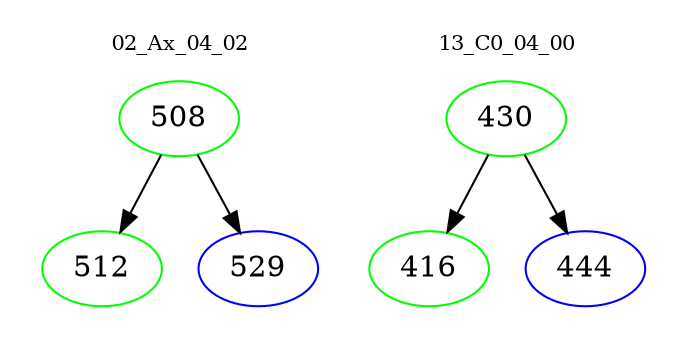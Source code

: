 digraph{
subgraph cluster_0 {
color = white
label = "02_Ax_04_02";
fontsize=10;
T0_508 [label="508", color="green"]
T0_508 -> T0_512 [color="black"]
T0_512 [label="512", color="green"]
T0_508 -> T0_529 [color="black"]
T0_529 [label="529", color="blue"]
}
subgraph cluster_1 {
color = white
label = "13_C0_04_00";
fontsize=10;
T1_430 [label="430", color="green"]
T1_430 -> T1_416 [color="black"]
T1_416 [label="416", color="green"]
T1_430 -> T1_444 [color="black"]
T1_444 [label="444", color="blue"]
}
}
